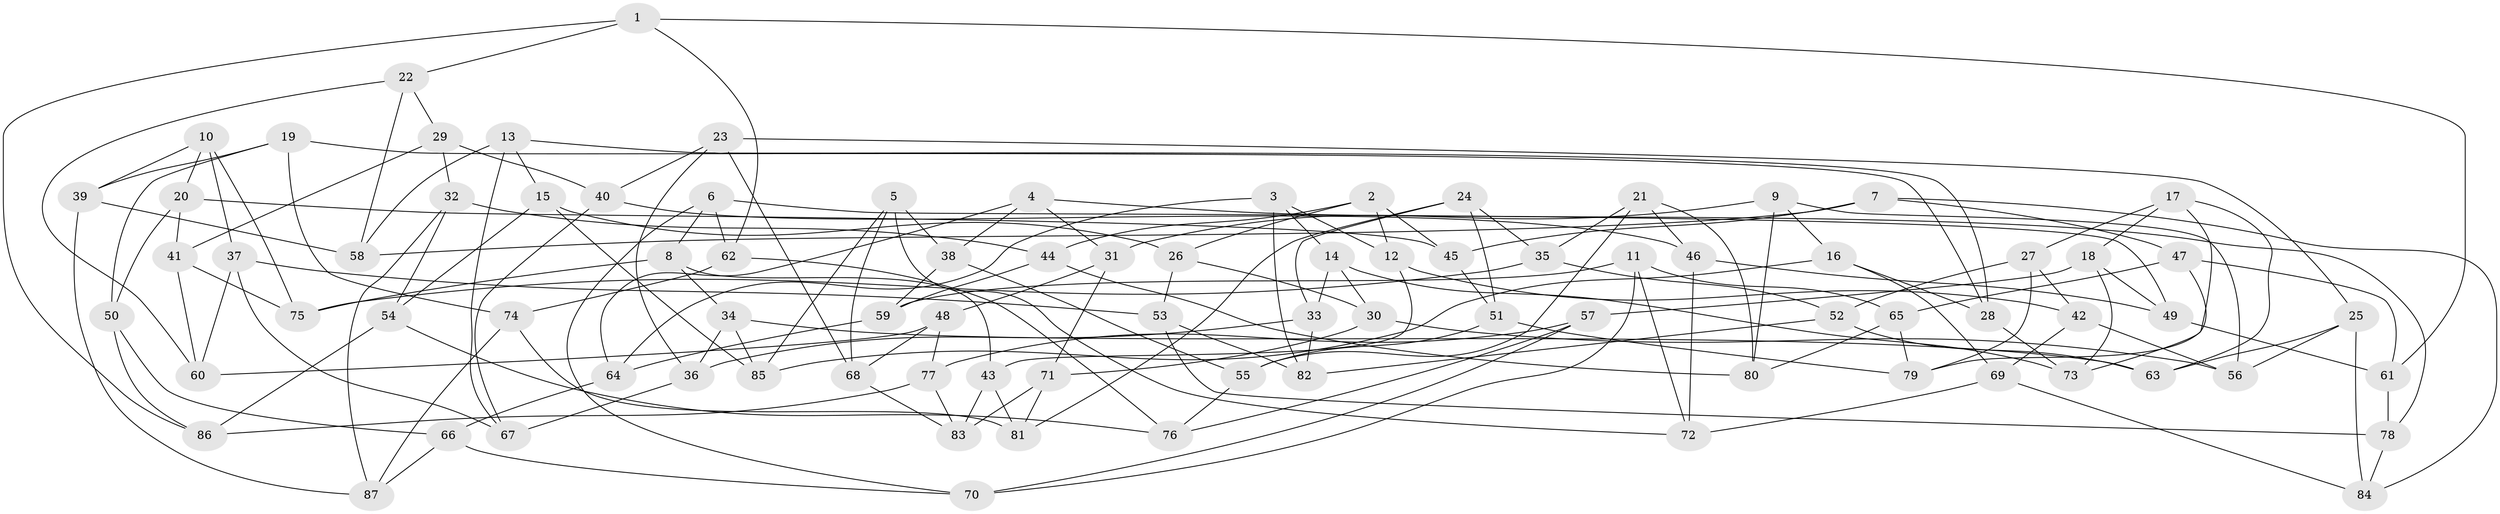 // Generated by graph-tools (version 1.1) at 2025/38/03/09/25 02:38:02]
// undirected, 87 vertices, 174 edges
graph export_dot {
graph [start="1"]
  node [color=gray90,style=filled];
  1;
  2;
  3;
  4;
  5;
  6;
  7;
  8;
  9;
  10;
  11;
  12;
  13;
  14;
  15;
  16;
  17;
  18;
  19;
  20;
  21;
  22;
  23;
  24;
  25;
  26;
  27;
  28;
  29;
  30;
  31;
  32;
  33;
  34;
  35;
  36;
  37;
  38;
  39;
  40;
  41;
  42;
  43;
  44;
  45;
  46;
  47;
  48;
  49;
  50;
  51;
  52;
  53;
  54;
  55;
  56;
  57;
  58;
  59;
  60;
  61;
  62;
  63;
  64;
  65;
  66;
  67;
  68;
  69;
  70;
  71;
  72;
  73;
  74;
  75;
  76;
  77;
  78;
  79;
  80;
  81;
  82;
  83;
  84;
  85;
  86;
  87;
  1 -- 86;
  1 -- 22;
  1 -- 61;
  1 -- 62;
  2 -- 26;
  2 -- 12;
  2 -- 45;
  2 -- 44;
  3 -- 64;
  3 -- 14;
  3 -- 12;
  3 -- 82;
  4 -- 31;
  4 -- 78;
  4 -- 64;
  4 -- 38;
  5 -- 85;
  5 -- 72;
  5 -- 68;
  5 -- 38;
  6 -- 62;
  6 -- 70;
  6 -- 49;
  6 -- 8;
  7 -- 45;
  7 -- 58;
  7 -- 47;
  7 -- 84;
  8 -- 75;
  8 -- 43;
  8 -- 34;
  9 -- 16;
  9 -- 31;
  9 -- 56;
  9 -- 80;
  10 -- 39;
  10 -- 75;
  10 -- 20;
  10 -- 37;
  11 -- 65;
  11 -- 59;
  11 -- 70;
  11 -- 72;
  12 -- 42;
  12 -- 43;
  13 -- 58;
  13 -- 15;
  13 -- 67;
  13 -- 28;
  14 -- 73;
  14 -- 33;
  14 -- 30;
  15 -- 85;
  15 -- 54;
  15 -- 26;
  16 -- 85;
  16 -- 28;
  16 -- 69;
  17 -- 27;
  17 -- 18;
  17 -- 63;
  17 -- 79;
  18 -- 73;
  18 -- 57;
  18 -- 49;
  19 -- 74;
  19 -- 39;
  19 -- 50;
  19 -- 28;
  20 -- 50;
  20 -- 45;
  20 -- 41;
  21 -- 35;
  21 -- 46;
  21 -- 55;
  21 -- 80;
  22 -- 29;
  22 -- 60;
  22 -- 58;
  23 -- 68;
  23 -- 40;
  23 -- 36;
  23 -- 25;
  24 -- 81;
  24 -- 35;
  24 -- 33;
  24 -- 51;
  25 -- 56;
  25 -- 84;
  25 -- 63;
  26 -- 30;
  26 -- 53;
  27 -- 42;
  27 -- 52;
  27 -- 79;
  28 -- 73;
  29 -- 41;
  29 -- 40;
  29 -- 32;
  30 -- 56;
  30 -- 71;
  31 -- 48;
  31 -- 71;
  32 -- 44;
  32 -- 87;
  32 -- 54;
  33 -- 82;
  33 -- 36;
  34 -- 36;
  34 -- 85;
  34 -- 63;
  35 -- 52;
  35 -- 75;
  36 -- 67;
  37 -- 53;
  37 -- 60;
  37 -- 67;
  38 -- 55;
  38 -- 59;
  39 -- 58;
  39 -- 87;
  40 -- 67;
  40 -- 46;
  41 -- 60;
  41 -- 75;
  42 -- 69;
  42 -- 56;
  43 -- 83;
  43 -- 81;
  44 -- 59;
  44 -- 80;
  45 -- 51;
  46 -- 72;
  46 -- 49;
  47 -- 61;
  47 -- 65;
  47 -- 73;
  48 -- 77;
  48 -- 60;
  48 -- 68;
  49 -- 61;
  50 -- 66;
  50 -- 86;
  51 -- 79;
  51 -- 55;
  52 -- 63;
  52 -- 82;
  53 -- 82;
  53 -- 78;
  54 -- 76;
  54 -- 86;
  55 -- 76;
  57 -- 76;
  57 -- 77;
  57 -- 70;
  59 -- 64;
  61 -- 78;
  62 -- 76;
  62 -- 74;
  64 -- 66;
  65 -- 80;
  65 -- 79;
  66 -- 87;
  66 -- 70;
  68 -- 83;
  69 -- 84;
  69 -- 72;
  71 -- 83;
  71 -- 81;
  74 -- 87;
  74 -- 81;
  77 -- 86;
  77 -- 83;
  78 -- 84;
}
